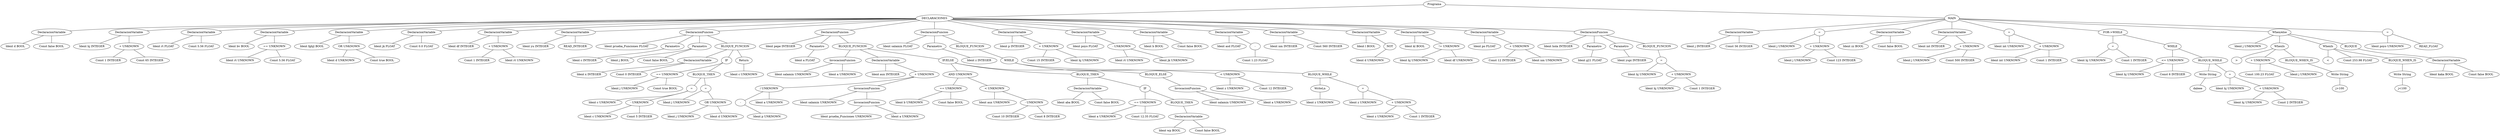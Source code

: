 graph G {1 [label="Programa"]
2 [label="DECLARACIONES"]
1 -- 2
3 [label="DeclaracionVariable"]
2 -- 3
4 [label="Ident d BOOL"]
3 -- 4
5 [label="Const false BOOL"]
3 -- 5
6 [label="DeclaracionVariable"]
2 -- 6
7 [label="Ident hj INTEGER"]
6 -- 7
8 [label="+ UNKNOWN"]
6 -- 8
9 [label="Const 1 INTEGER"]
8 -- 9
10 [label="Const 65 INTEGER"]
8 -- 10
11 [label="DeclaracionVariable"]
2 -- 11
12 [label="Ident rt FLOAT"]
11 -- 12
13 [label="Const 5.56 FLOAT"]
11 -- 13
14 [label="DeclaracionVariable"]
2 -- 14
15 [label="Ident bv BOOL"]
14 -- 15
16 [label="== UNKNOWN"]
14 -- 16
17 [label="Ident rt UNKNOWN"]
16 -- 17
18 [label="Const 5.56 FLOAT"]
16 -- 18
19 [label="DeclaracionVariable"]
2 -- 19
20 [label="Ident fghjl BOOL"]
19 -- 20
21 [label="OR UNKNOWN"]
19 -- 21
22 [label="Ident d UNKNOWN"]
21 -- 22
23 [label="Const true BOOL"]
21 -- 23
24 [label="DeclaracionVariable"]
2 -- 24
25 [label="Ident jk FLOAT"]
24 -- 25
26 [label="Const 0.0 FLOAT"]
24 -- 26
27 [label="DeclaracionVariable"]
2 -- 27
28 [label="Ident df INTEGER"]
27 -- 28
29 [label="+ UNKNOWN"]
27 -- 29
30 [label="Const 1 INTEGER"]
29 -- 30
31 [label="Ident rt UNKNOWN"]
29 -- 31
32 [label="DeclaracionVariable"]
2 -- 32
33 [label="Ident yu INTEGER"]
32 -- 33
34 [label="READ_INTEGER"]
32 -- 34
35 [label="DeclaracionFuncion"]
2 -- 35
36 [label="Ident prueba_Funciones FLOAT"]
35 -- 36
37 [label="Parametro"]
35 -- 37
38 [label="Ident c INTEGER"]
37 -- 38
39 [label="Parametro"]
35 -- 39
40 [label="Ident j BOOL"]
39 -- 40
41 [label="Const false BOOL"]
39 -- 41
42 [label="BLOQUE_FUNCION"]
35 -- 42
43 [label="DeclaracionVariable"]
42 -- 43
44 [label="Ident x INTEGER"]
43 -- 44
45 [label="Const 0 INTEGER"]
43 -- 45
46 [label="IF"]
42 -- 46
47 [label="== UNKNOWN"]
46 -- 47
48 [label="Ident j UNKNOWN"]
47 -- 48
49 [label="Const true BOOL"]
47 -- 49
50 [label="BLOQUE_THEN"]
46 -- 50
51 [label="="]
50 -- 51
52 [label="Ident c UNKNOWN"]
51 -- 52
53 [label="- UNKNOWN"]
51 -- 53
54 [label="Ident c UNKNOWN"]
53 -- 54
55 [label="Const 5 INTEGER"]
53 -- 55
56 [label="="]
50 -- 56
57 [label="Ident j UNKNOWN"]
56 -- 57
58 [label="OR UNKNOWN"]
56 -- 58
59 [label="Ident j UNKNOWN"]
58 -- 59
60 [label="Ident d UNKNOWN"]
58 -- 60
61 [label="Return"]
42 -- 61
62 [label="Ident c UNKNOWN"]
61 -- 62
63 [label="DeclaracionFuncion"]
2 -- 63
64 [label="Ident pepe INTEGER"]
63 -- 64
65 [label="Parametro"]
63 -- 65
66 [label="Ident a FLOAT"]
65 -- 66
67 [label="BLOQUE_FUNCION"]
63 -- 67
68 [label="InvocacionFuncion"]
67 -- 68
69 [label="Ident salamin UNKNOWN"]
68 -- 69
70 [label="Ident a UNKNOWN"]
68 -- 70
71 [label="DeclaracionVariable"]
67 -- 71
72 [label="Ident aux INTEGER"]
71 -- 72
73 [label="+ UNKNOWN"]
71 -- 73
74 [label="/ UNKNOWN"]
73 -- 74
75 [label="-"]
74 -- 75
76 [label="Ident p UNKNOWN"]
75 -- 76
77 [label="Ident a UNKNOWN"]
74 -- 77
78 [label="InvocacionFuncion"]
73 -- 78
79 [label="Ident salamin UNKNOWN"]
78 -- 79
80 [label="InvocacionFuncion"]
78 -- 80
81 [label="Ident prueba_Funciones UNKNOWN"]
80 -- 81
82 [label="Ident a UNKNOWN"]
80 -- 82
83 [label="IF/ELSE"]
67 -- 83
84 [label="AND UNKNOWN"]
83 -- 84
85 [label="== UNKNOWN"]
84 -- 85
86 [label="Ident b UNKNOWN"]
85 -- 86
87 [label="Const false BOOL"]
85 -- 87
88 [label="< UNKNOWN"]
84 -- 88
89 [label="Ident aux UNKNOWN"]
88 -- 89
90 [label="- UNKNOWN"]
88 -- 90
91 [label="Const 10 INTEGER"]
90 -- 91
92 [label="Const 8 INTEGER"]
90 -- 92
93 [label="BLOQUE_THEN"]
83 -- 93
94 [label="DeclaracionVariable"]
93 -- 94
95 [label="Ident aba BOOL"]
94 -- 95
96 [label="Const false BOOL"]
94 -- 96
97 [label="IF"]
93 -- 97
98 [label="== UNKNOWN"]
97 -- 98
99 [label="Ident a UNKNOWN"]
98 -- 99
100 [label="Const 12.35 FLOAT"]
98 -- 100
101 [label="BLOQUE_THEN"]
97 -- 101
102 [label="DeclaracionVariable"]
101 -- 102
103 [label="Ident wp BOOL"]
102 -- 103
104 [label="Const false BOOL"]
102 -- 104
105 [label="BLOQUE_ELSE"]
83 -- 105
106 [label="InvocacionFuncion"]
105 -- 106
107 [label="Ident salamin UNKNOWN"]
106 -- 107
108 [label="Ident a UNKNOWN"]
106 -- 108
109 [label="DeclaracionFuncion"]
2 -- 109
110 [label="Ident salamin FLOAT"]
109 -- 110
111 [label="Parametro"]
109 -- 111
112 [label="Ident z INTEGER"]
111 -- 112
113 [label="BLOQUE_FUNCION"]
109 -- 113
114 [label="WHILE"]
113 -- 114
115 [label="< UNKNOWN"]
114 -- 115
116 [label="Ident z UNKNOWN"]
115 -- 116
117 [label="Const 12 INTEGER"]
115 -- 117
118 [label="BLOQUE_WHILE"]
114 -- 118
119 [label="WriteLn"]
118 -- 119
120 [label="Ident z UNKNOWN"]
119 -- 120
121 [label="="]
118 -- 121
122 [label="Ident z UNKNOWN"]
121 -- 122
123 [label="+ UNKNOWN"]
121 -- 123
124 [label="Ident z UNKNOWN"]
123 -- 124
125 [label="Const 1 INTEGER"]
123 -- 125
126 [label="DeclaracionVariable"]
2 -- 126
127 [label="Ident p INTEGER"]
126 -- 127
128 [label="+ UNKNOWN"]
126 -- 128
129 [label="Const 15 INTEGER"]
128 -- 129
130 [label="Ident hj UNKNOWN"]
128 -- 130
131 [label="DeclaracionVariable"]
2 -- 131
132 [label="Ident poyo FLOAT"]
131 -- 132
133 [label="- UNKNOWN"]
131 -- 133
134 [label="Ident rt UNKNOWN"]
133 -- 134
135 [label="Ident jk UNKNOWN"]
133 -- 135
136 [label="DeclaracionVariable"]
2 -- 136
137 [label="Ident b BOOL"]
136 -- 137
138 [label="Const false BOOL"]
136 -- 138
139 [label="DeclaracionVariable"]
2 -- 139
140 [label="Ident asd FLOAT"]
139 -- 140
141 [label="-"]
139 -- 141
142 [label="Const 1.23 FLOAT"]
141 -- 142
143 [label="DeclaracionVariable"]
2 -- 143
144 [label="Ident nm INTEGER"]
143 -- 144
145 [label="Const 560 INTEGER"]
143 -- 145
146 [label="DeclaracionVariable"]
2 -- 146
147 [label="Ident l BOOL"]
146 -- 147
148 [label="NOT"]
146 -- 148
149 [label="Ident d UNKNOWN"]
148 -- 149
150 [label="DeclaracionVariable"]
2 -- 150
151 [label="Ident kl BOOL"]
150 -- 151
152 [label="!= UNKNOWN"]
150 -- 152
153 [label="Ident hj UNKNOWN"]
152 -- 153
154 [label="Ident df UNKNOWN"]
152 -- 154
155 [label="DeclaracionVariable"]
2 -- 155
156 [label="Ident po FLOAT"]
155 -- 156
157 [label="+ UNKNOWN"]
155 -- 157
158 [label="Const 12 INTEGER"]
157 -- 158
159 [label="Ident nm UNKNOWN"]
157 -- 159
160 [label="DeclaracionFuncion"]
2 -- 160
161 [label="Ident hola INTEGER"]
160 -- 161
162 [label="Parametro"]
160 -- 162
163 [label="Ident g21 FLOAT"]
162 -- 163
164 [label="Parametro"]
160 -- 164
165 [label="Ident yupi INTEGER"]
164 -- 165
166 [label="BLOQUE_FUNCION"]
160 -- 166
167 [label="="]
166 -- 167
168 [label="Ident hj UNKNOWN"]
167 -- 168
169 [label="+ UNKNOWN"]
167 -- 169
170 [label="Ident hj UNKNOWN"]
169 -- 170
171 [label="Const 1 INTEGER"]
169 -- 171
172 [label="MAIN"]
1 -- 172
173 [label="DeclaracionVariable"]
172 -- 173
174 [label="Ident j INTEGER"]
173 -- 174
175 [label="Const 56 INTEGER"]
173 -- 175
176 [label="="]
172 -- 176
177 [label="Ident j UNKNOWN"]
176 -- 177
178 [label="+ UNKNOWN"]
176 -- 178
179 [label="Ident j UNKNOWN"]
178 -- 179
180 [label="Const 123 INTEGER"]
178 -- 180
181 [label="DeclaracionVariable"]
172 -- 181
182 [label="Ident zz BOOL"]
181 -- 182
183 [label="Const false BOOL"]
181 -- 183
184 [label="DeclaracionVariable"]
172 -- 184
185 [label="Ident int INTEGER"]
184 -- 185
186 [label="+ UNKNOWN"]
184 -- 186
187 [label="Ident j UNKNOWN"]
186 -- 187
188 [label="Const 500 INTEGER"]
186 -- 188
189 [label="="]
172 -- 189
190 [label="Ident int UNKNOWN"]
189 -- 190
191 [label="+ UNKNOWN"]
189 -- 191
192 [label="Ident int UNKNOWN"]
191 -- 192
193 [label="Const 1 INTEGER"]
191 -- 193
194 [label="FOR->WHILE"]
172 -- 194
195 [label="="]
194 -- 195
196 [label="Ident hj UNKNOWN"]
195 -- 196
197 [label="Const 1 INTEGER"]
195 -- 197
198 [label="WHILE"]
194 -- 198
199 [label="<= UNKNOWN"]
198 -- 199
200 [label="Ident hj UNKNOWN"]
199 -- 200
201 [label="Const 6 INTEGER"]
199 -- 201
202 [label="BLOQUE_WHILE"]
198 -- 202
203 [label="Write String"]
202 -- 203
204 [label="daleee"]
203 -- 204
205 [label="="]
202 -- 205
206 [label="Ident hj UNKNOWN"]
205 -- 206
207 [label="+ UNKNOWN"]
205 -- 207
208 [label="Ident hj UNKNOWN"]
207 -- 208
209 [label="Const 2 INTEGER"]
207 -- 209
210 [label="When/else"]
172 -- 210
211 [label="Ident j UNKNOWN"]
210 -- 211
212 [label="WhenIs"]
210 -- 212
213 [label=">"]
212 -- 213
214 [label="+ UNKNOWN"]
212 -- 214
215 [label="Const 100.23 FLOAT"]
214 -- 215
216 [label="Ident j UNKNOWN"]
214 -- 216
217 [label="BLOQUE_WHEN_IS"]
212 -- 217
218 [label="Write String"]
217 -- 218
219 [label="j>100"]
218 -- 219
220 [label="WhenIs"]
210 -- 220
221 [label="<"]
220 -- 221
222 [label="Const 253.98 FLOAT"]
220 -- 222
223 [label="BLOQUE_WHEN_IS"]
220 -- 223
224 [label="Write String"]
223 -- 224
225 [label="j<100"]
224 -- 225
226 [label="BLOQUE"]
210 -- 226
227 [label="DeclaracionVariable"]
226 -- 227
228 [label="Ident kaka BOOL"]
227 -- 228
229 [label="Const false BOOL"]
227 -- 229
230 [label="="]
172 -- 230
231 [label="Ident poyo UNKNOWN"]
230 -- 231
232 [label="READ_FLOAT"]
230 -- 232
}
